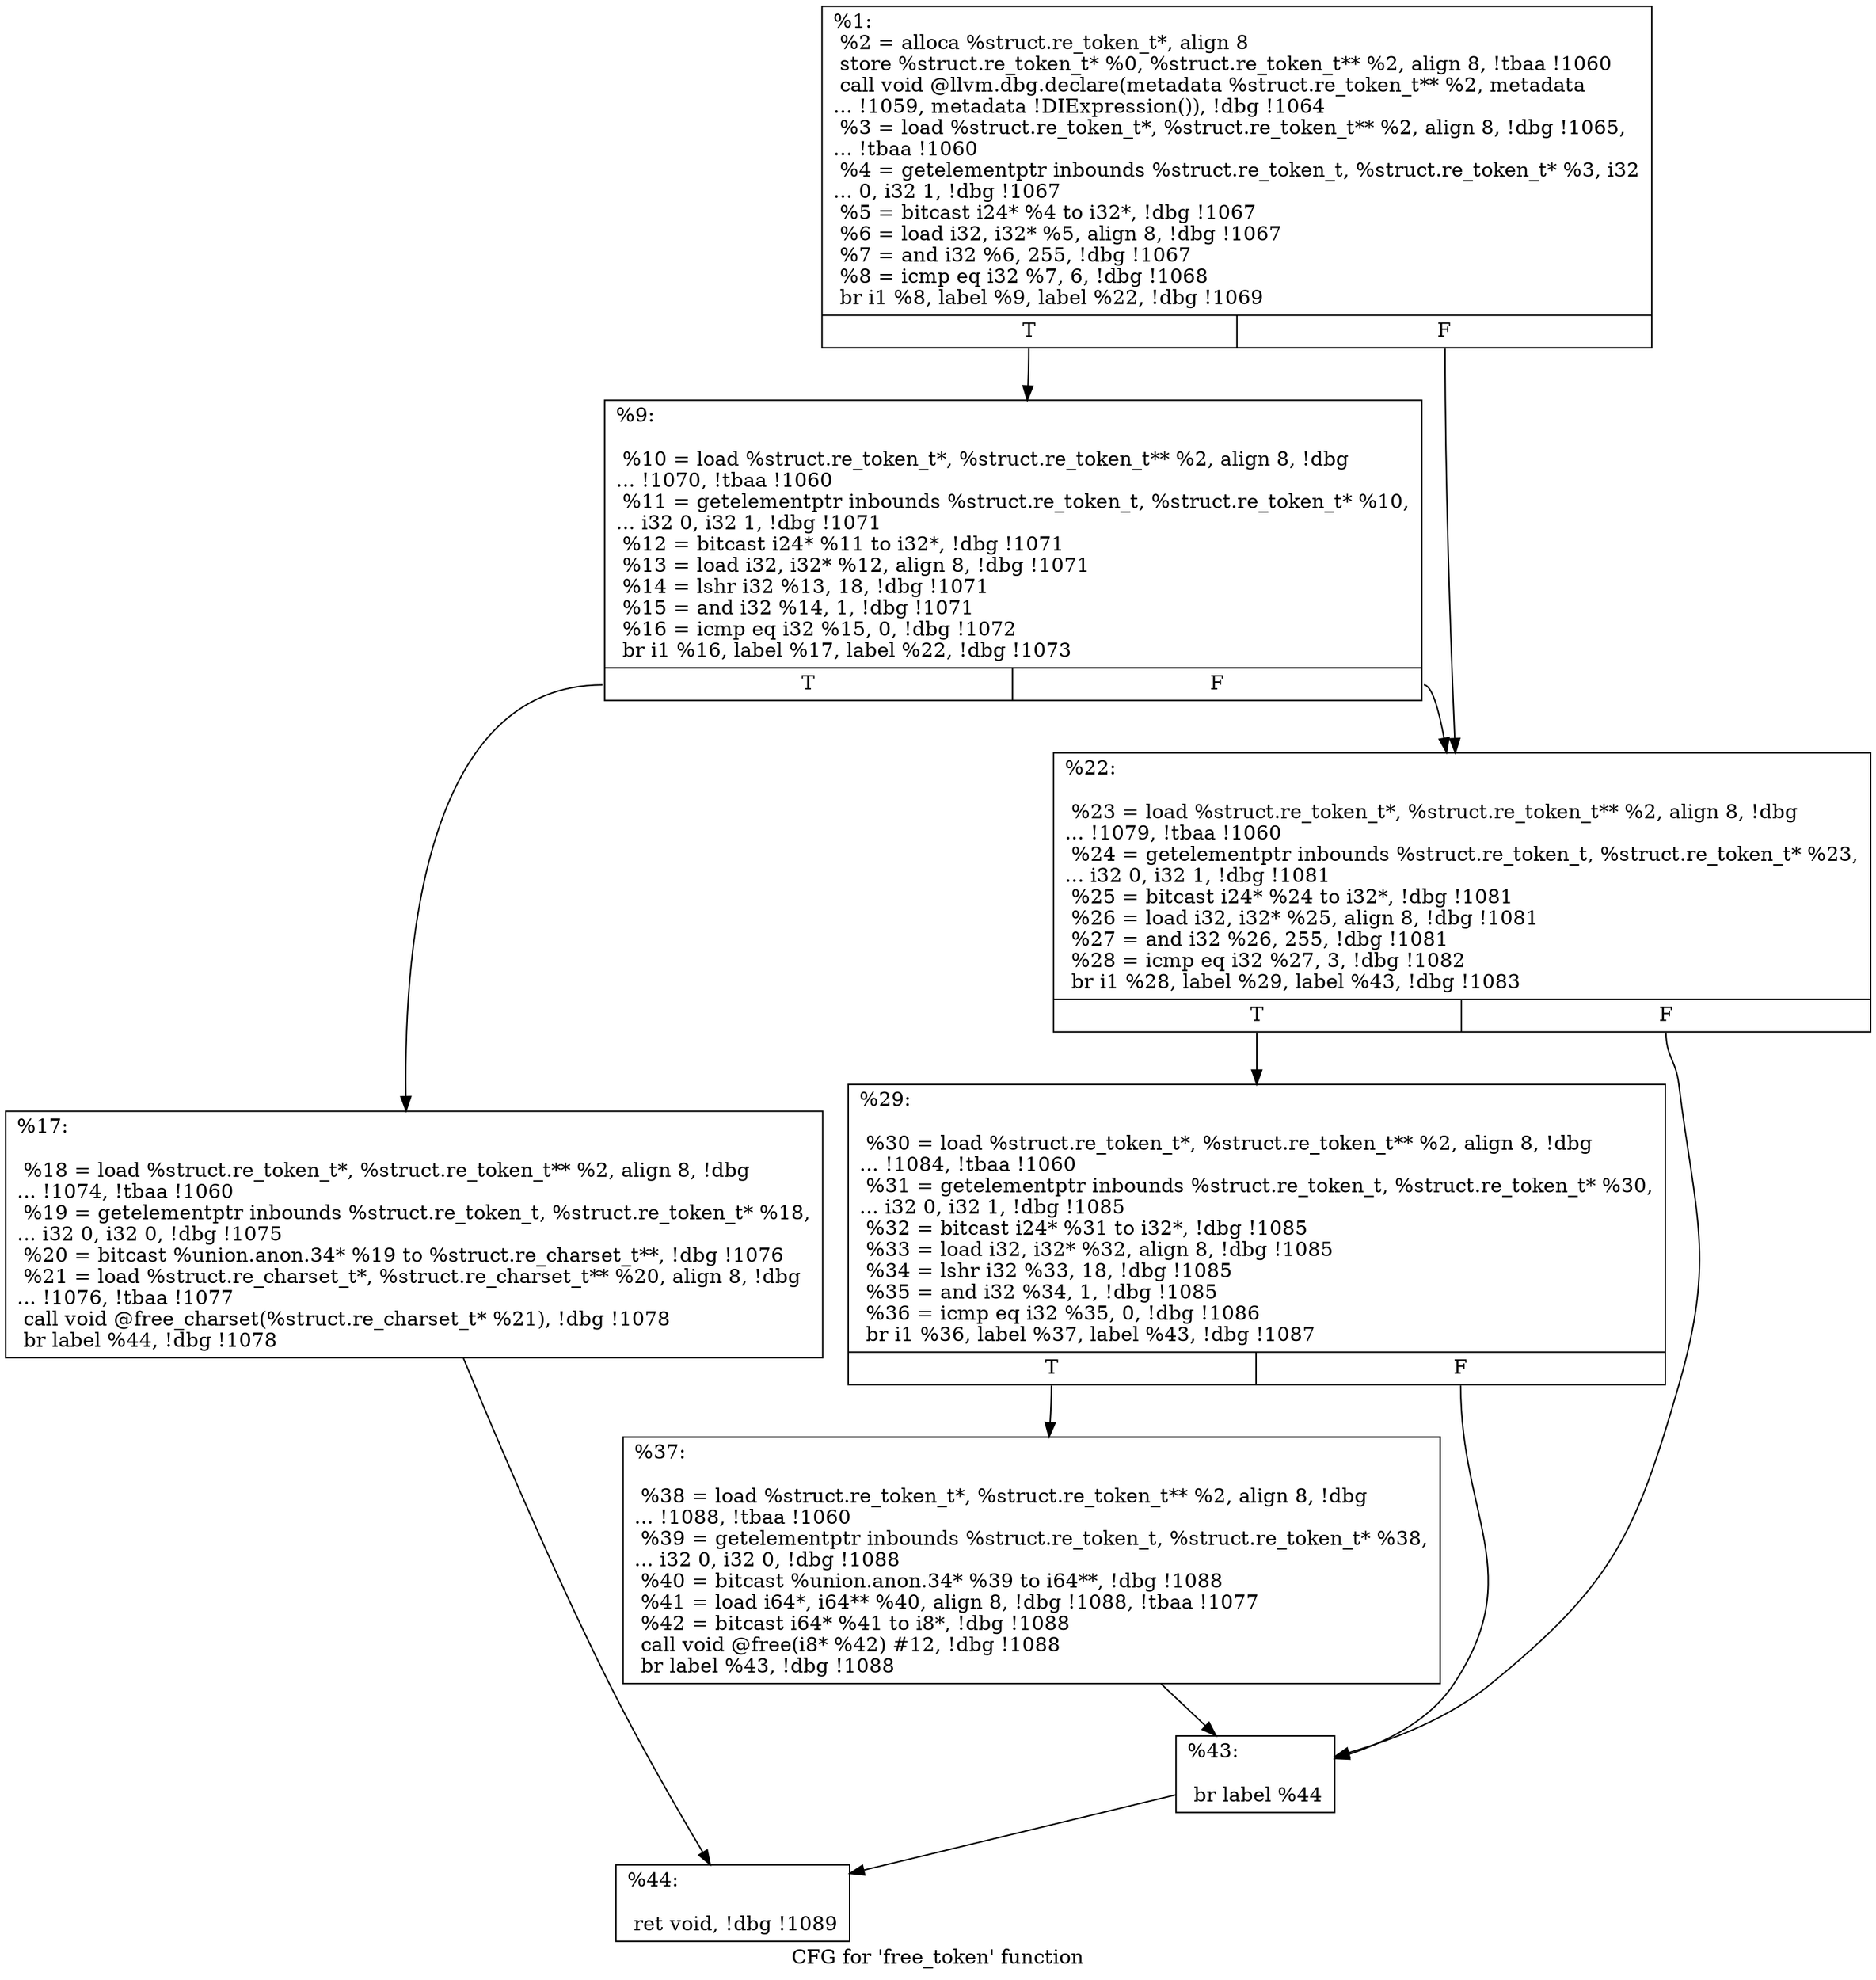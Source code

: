 digraph "CFG for 'free_token' function" {
	label="CFG for 'free_token' function";

	Node0xbd2210 [shape=record,label="{%1:\l  %2 = alloca %struct.re_token_t*, align 8\l  store %struct.re_token_t* %0, %struct.re_token_t** %2, align 8, !tbaa !1060\l  call void @llvm.dbg.declare(metadata %struct.re_token_t** %2, metadata\l... !1059, metadata !DIExpression()), !dbg !1064\l  %3 = load %struct.re_token_t*, %struct.re_token_t** %2, align 8, !dbg !1065,\l... !tbaa !1060\l  %4 = getelementptr inbounds %struct.re_token_t, %struct.re_token_t* %3, i32\l... 0, i32 1, !dbg !1067\l  %5 = bitcast i24* %4 to i32*, !dbg !1067\l  %6 = load i32, i32* %5, align 8, !dbg !1067\l  %7 = and i32 %6, 255, !dbg !1067\l  %8 = icmp eq i32 %7, 6, !dbg !1068\l  br i1 %8, label %9, label %22, !dbg !1069\l|{<s0>T|<s1>F}}"];
	Node0xbd2210:s0 -> Node0xbd2260;
	Node0xbd2210:s1 -> Node0xbd2300;
	Node0xbd2260 [shape=record,label="{%9:\l\l  %10 = load %struct.re_token_t*, %struct.re_token_t** %2, align 8, !dbg\l... !1070, !tbaa !1060\l  %11 = getelementptr inbounds %struct.re_token_t, %struct.re_token_t* %10,\l... i32 0, i32 1, !dbg !1071\l  %12 = bitcast i24* %11 to i32*, !dbg !1071\l  %13 = load i32, i32* %12, align 8, !dbg !1071\l  %14 = lshr i32 %13, 18, !dbg !1071\l  %15 = and i32 %14, 1, !dbg !1071\l  %16 = icmp eq i32 %15, 0, !dbg !1072\l  br i1 %16, label %17, label %22, !dbg !1073\l|{<s0>T|<s1>F}}"];
	Node0xbd2260:s0 -> Node0xbd22b0;
	Node0xbd2260:s1 -> Node0xbd2300;
	Node0xbd22b0 [shape=record,label="{%17:\l\l  %18 = load %struct.re_token_t*, %struct.re_token_t** %2, align 8, !dbg\l... !1074, !tbaa !1060\l  %19 = getelementptr inbounds %struct.re_token_t, %struct.re_token_t* %18,\l... i32 0, i32 0, !dbg !1075\l  %20 = bitcast %union.anon.34* %19 to %struct.re_charset_t**, !dbg !1076\l  %21 = load %struct.re_charset_t*, %struct.re_charset_t** %20, align 8, !dbg\l... !1076, !tbaa !1077\l  call void @free_charset(%struct.re_charset_t* %21), !dbg !1078\l  br label %44, !dbg !1078\l}"];
	Node0xbd22b0 -> Node0xbd2440;
	Node0xbd2300 [shape=record,label="{%22:\l\l  %23 = load %struct.re_token_t*, %struct.re_token_t** %2, align 8, !dbg\l... !1079, !tbaa !1060\l  %24 = getelementptr inbounds %struct.re_token_t, %struct.re_token_t* %23,\l... i32 0, i32 1, !dbg !1081\l  %25 = bitcast i24* %24 to i32*, !dbg !1081\l  %26 = load i32, i32* %25, align 8, !dbg !1081\l  %27 = and i32 %26, 255, !dbg !1081\l  %28 = icmp eq i32 %27, 3, !dbg !1082\l  br i1 %28, label %29, label %43, !dbg !1083\l|{<s0>T|<s1>F}}"];
	Node0xbd2300:s0 -> Node0xbd2350;
	Node0xbd2300:s1 -> Node0xbd23f0;
	Node0xbd2350 [shape=record,label="{%29:\l\l  %30 = load %struct.re_token_t*, %struct.re_token_t** %2, align 8, !dbg\l... !1084, !tbaa !1060\l  %31 = getelementptr inbounds %struct.re_token_t, %struct.re_token_t* %30,\l... i32 0, i32 1, !dbg !1085\l  %32 = bitcast i24* %31 to i32*, !dbg !1085\l  %33 = load i32, i32* %32, align 8, !dbg !1085\l  %34 = lshr i32 %33, 18, !dbg !1085\l  %35 = and i32 %34, 1, !dbg !1085\l  %36 = icmp eq i32 %35, 0, !dbg !1086\l  br i1 %36, label %37, label %43, !dbg !1087\l|{<s0>T|<s1>F}}"];
	Node0xbd2350:s0 -> Node0xbd23a0;
	Node0xbd2350:s1 -> Node0xbd23f0;
	Node0xbd23a0 [shape=record,label="{%37:\l\l  %38 = load %struct.re_token_t*, %struct.re_token_t** %2, align 8, !dbg\l... !1088, !tbaa !1060\l  %39 = getelementptr inbounds %struct.re_token_t, %struct.re_token_t* %38,\l... i32 0, i32 0, !dbg !1088\l  %40 = bitcast %union.anon.34* %39 to i64**, !dbg !1088\l  %41 = load i64*, i64** %40, align 8, !dbg !1088, !tbaa !1077\l  %42 = bitcast i64* %41 to i8*, !dbg !1088\l  call void @free(i8* %42) #12, !dbg !1088\l  br label %43, !dbg !1088\l}"];
	Node0xbd23a0 -> Node0xbd23f0;
	Node0xbd23f0 [shape=record,label="{%43:\l\l  br label %44\l}"];
	Node0xbd23f0 -> Node0xbd2440;
	Node0xbd2440 [shape=record,label="{%44:\l\l  ret void, !dbg !1089\l}"];
}
